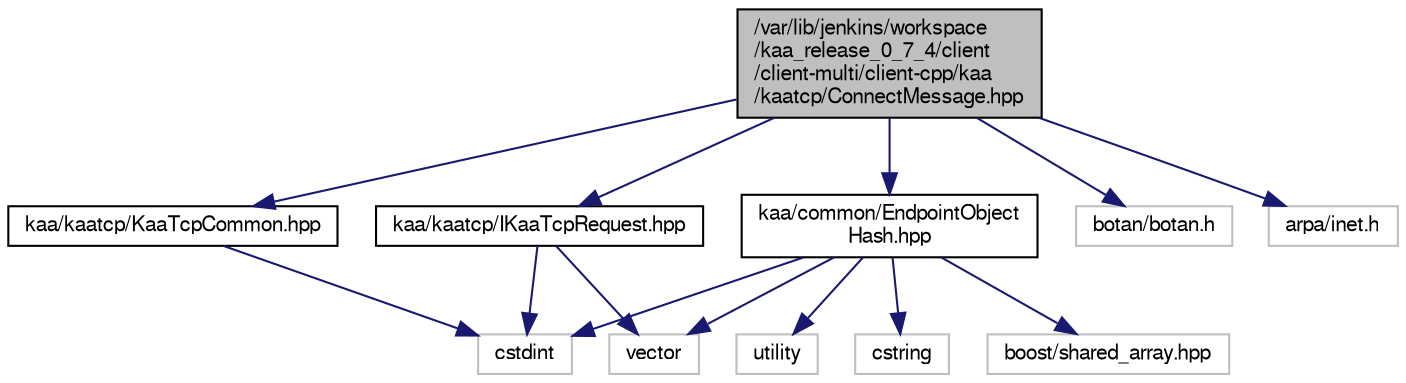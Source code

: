 digraph "/var/lib/jenkins/workspace/kaa_release_0_7_4/client/client-multi/client-cpp/kaa/kaatcp/ConnectMessage.hpp"
{
  bgcolor="transparent";
  edge [fontname="FreeSans",fontsize="10",labelfontname="FreeSans",labelfontsize="10"];
  node [fontname="FreeSans",fontsize="10",shape=record];
  Node1 [label="/var/lib/jenkins/workspace\l/kaa_release_0_7_4/client\l/client-multi/client-cpp/kaa\l/kaatcp/ConnectMessage.hpp",height=0.2,width=0.4,color="black", fillcolor="grey75", style="filled" fontcolor="black"];
  Node1 -> Node2 [color="midnightblue",fontsize="10",style="solid",fontname="FreeSans"];
  Node2 [label="kaa/kaatcp/KaaTcpCommon.hpp",height=0.2,width=0.4,color="black",URL="$KaaTcpCommon_8hpp.html"];
  Node2 -> Node3 [color="midnightblue",fontsize="10",style="solid",fontname="FreeSans"];
  Node3 [label="cstdint",height=0.2,width=0.4,color="grey75"];
  Node1 -> Node4 [color="midnightblue",fontsize="10",style="solid",fontname="FreeSans"];
  Node4 [label="kaa/kaatcp/IKaaTcpRequest.hpp",height=0.2,width=0.4,color="black",URL="$IKaaTcpRequest_8hpp.html"];
  Node4 -> Node5 [color="midnightblue",fontsize="10",style="solid",fontname="FreeSans"];
  Node5 [label="vector",height=0.2,width=0.4,color="grey75"];
  Node4 -> Node3 [color="midnightblue",fontsize="10",style="solid",fontname="FreeSans"];
  Node1 -> Node6 [color="midnightblue",fontsize="10",style="solid",fontname="FreeSans"];
  Node6 [label="kaa/common/EndpointObject\lHash.hpp",height=0.2,width=0.4,color="black",URL="$EndpointObjectHash_8hpp.html"];
  Node6 -> Node7 [color="midnightblue",fontsize="10",style="solid",fontname="FreeSans"];
  Node7 [label="utility",height=0.2,width=0.4,color="grey75"];
  Node6 -> Node8 [color="midnightblue",fontsize="10",style="solid",fontname="FreeSans"];
  Node8 [label="cstring",height=0.2,width=0.4,color="grey75"];
  Node6 -> Node5 [color="midnightblue",fontsize="10",style="solid",fontname="FreeSans"];
  Node6 -> Node3 [color="midnightblue",fontsize="10",style="solid",fontname="FreeSans"];
  Node6 -> Node9 [color="midnightblue",fontsize="10",style="solid",fontname="FreeSans"];
  Node9 [label="boost/shared_array.hpp",height=0.2,width=0.4,color="grey75"];
  Node1 -> Node10 [color="midnightblue",fontsize="10",style="solid",fontname="FreeSans"];
  Node10 [label="botan/botan.h",height=0.2,width=0.4,color="grey75"];
  Node1 -> Node11 [color="midnightblue",fontsize="10",style="solid",fontname="FreeSans"];
  Node11 [label="arpa/inet.h",height=0.2,width=0.4,color="grey75"];
}
